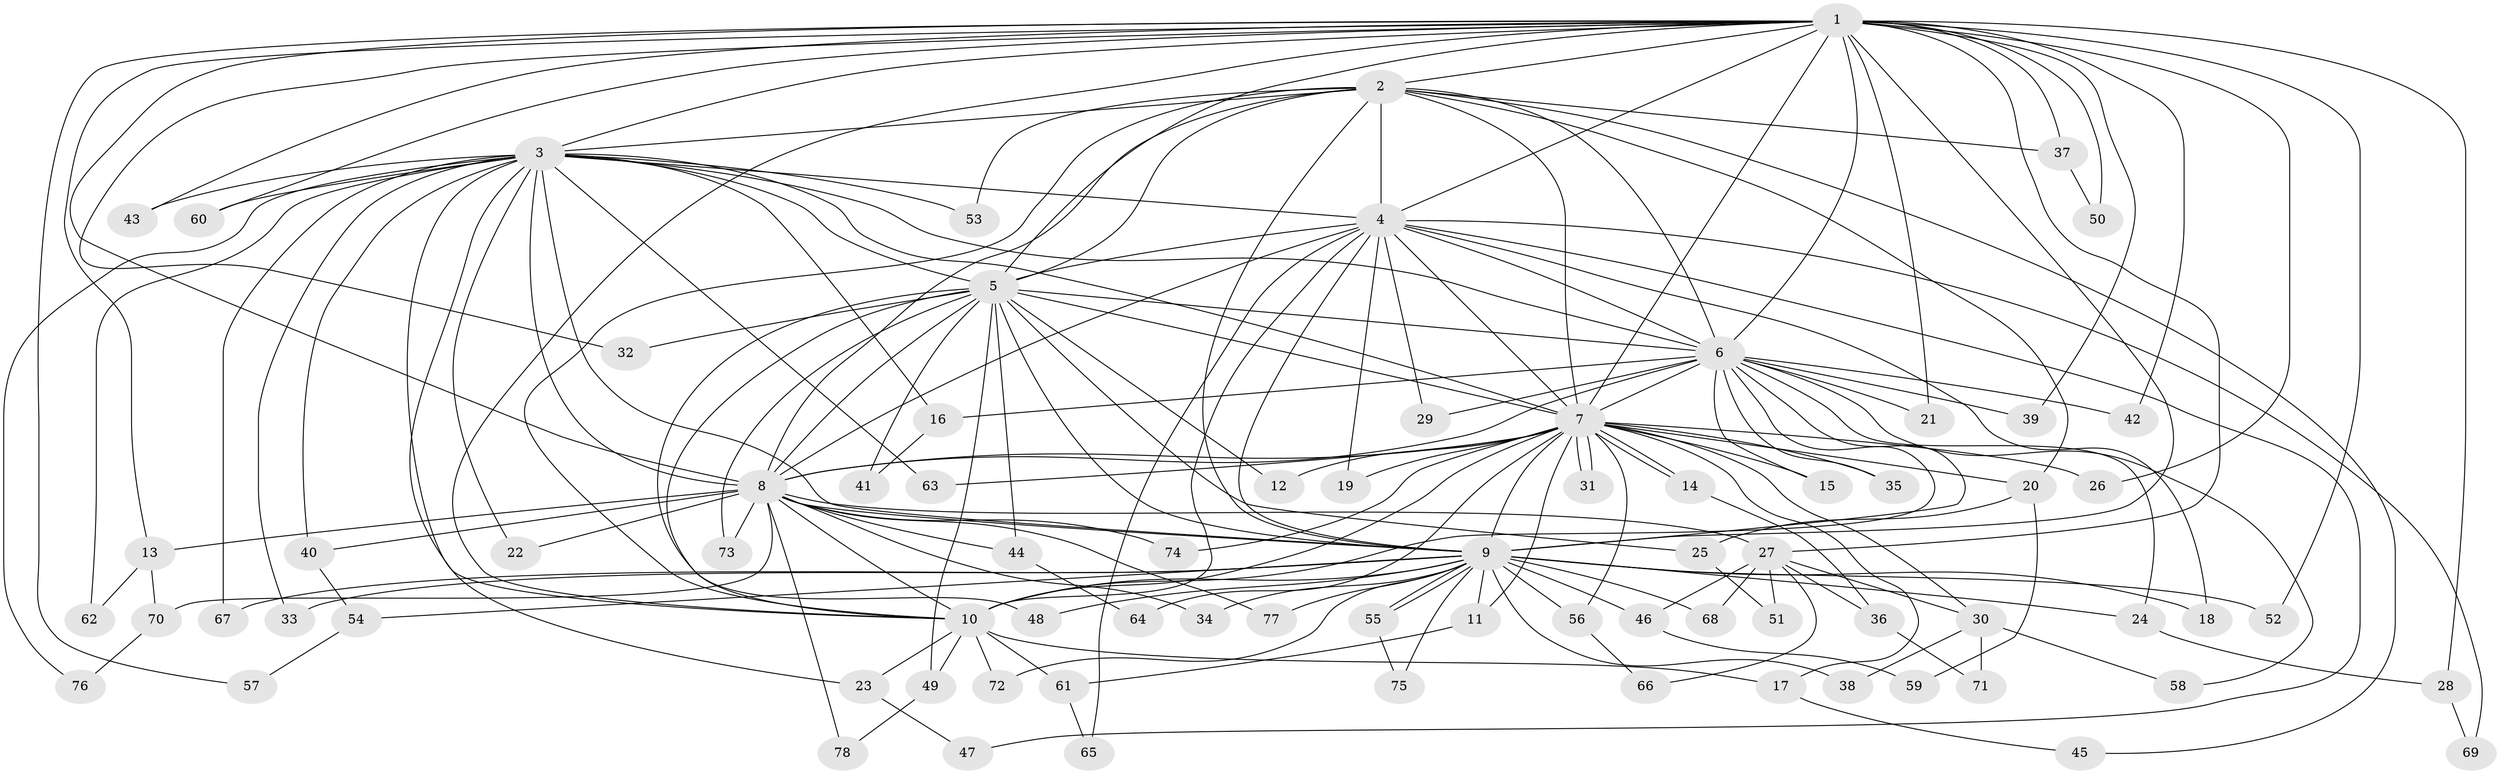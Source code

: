 // coarse degree distribution, {12: 0.05128205128205128, 3: 0.3076923076923077, 2: 0.358974358974359, 11: 0.02564102564102564, 17: 0.07692307692307693, 4: 0.02564102564102564, 1: 0.05128205128205128, 5: 0.02564102564102564, 18: 0.02564102564102564, 8: 0.02564102564102564, 13: 0.02564102564102564}
// Generated by graph-tools (version 1.1) at 2025/36/03/04/25 23:36:38]
// undirected, 78 vertices, 181 edges
graph export_dot {
  node [color=gray90,style=filled];
  1;
  2;
  3;
  4;
  5;
  6;
  7;
  8;
  9;
  10;
  11;
  12;
  13;
  14;
  15;
  16;
  17;
  18;
  19;
  20;
  21;
  22;
  23;
  24;
  25;
  26;
  27;
  28;
  29;
  30;
  31;
  32;
  33;
  34;
  35;
  36;
  37;
  38;
  39;
  40;
  41;
  42;
  43;
  44;
  45;
  46;
  47;
  48;
  49;
  50;
  51;
  52;
  53;
  54;
  55;
  56;
  57;
  58;
  59;
  60;
  61;
  62;
  63;
  64;
  65;
  66;
  67;
  68;
  69;
  70;
  71;
  72;
  73;
  74;
  75;
  76;
  77;
  78;
  1 -- 2;
  1 -- 3;
  1 -- 4;
  1 -- 5;
  1 -- 6;
  1 -- 7;
  1 -- 8;
  1 -- 9;
  1 -- 10;
  1 -- 13;
  1 -- 21;
  1 -- 26;
  1 -- 27;
  1 -- 28;
  1 -- 32;
  1 -- 37;
  1 -- 39;
  1 -- 42;
  1 -- 43;
  1 -- 50;
  1 -- 52;
  1 -- 57;
  1 -- 60;
  2 -- 3;
  2 -- 4;
  2 -- 5;
  2 -- 6;
  2 -- 7;
  2 -- 8;
  2 -- 9;
  2 -- 10;
  2 -- 20;
  2 -- 37;
  2 -- 45;
  2 -- 53;
  3 -- 4;
  3 -- 5;
  3 -- 6;
  3 -- 7;
  3 -- 8;
  3 -- 9;
  3 -- 10;
  3 -- 16;
  3 -- 22;
  3 -- 23;
  3 -- 33;
  3 -- 40;
  3 -- 43;
  3 -- 53;
  3 -- 60;
  3 -- 62;
  3 -- 63;
  3 -- 67;
  3 -- 76;
  4 -- 5;
  4 -- 6;
  4 -- 7;
  4 -- 8;
  4 -- 9;
  4 -- 10;
  4 -- 18;
  4 -- 19;
  4 -- 29;
  4 -- 47;
  4 -- 65;
  4 -- 69;
  5 -- 6;
  5 -- 7;
  5 -- 8;
  5 -- 9;
  5 -- 10;
  5 -- 12;
  5 -- 25;
  5 -- 32;
  5 -- 41;
  5 -- 44;
  5 -- 48;
  5 -- 49;
  5 -- 73;
  6 -- 7;
  6 -- 8;
  6 -- 9;
  6 -- 10;
  6 -- 15;
  6 -- 16;
  6 -- 21;
  6 -- 24;
  6 -- 29;
  6 -- 35;
  6 -- 39;
  6 -- 42;
  6 -- 58;
  7 -- 8;
  7 -- 9;
  7 -- 10;
  7 -- 11;
  7 -- 12;
  7 -- 14;
  7 -- 14;
  7 -- 15;
  7 -- 17;
  7 -- 19;
  7 -- 20;
  7 -- 26;
  7 -- 30;
  7 -- 31;
  7 -- 31;
  7 -- 35;
  7 -- 56;
  7 -- 63;
  7 -- 64;
  7 -- 74;
  8 -- 9;
  8 -- 10;
  8 -- 13;
  8 -- 22;
  8 -- 27;
  8 -- 34;
  8 -- 40;
  8 -- 44;
  8 -- 70;
  8 -- 73;
  8 -- 74;
  8 -- 77;
  8 -- 78;
  9 -- 10;
  9 -- 11;
  9 -- 18;
  9 -- 24;
  9 -- 33;
  9 -- 34;
  9 -- 38;
  9 -- 46;
  9 -- 48;
  9 -- 52;
  9 -- 54;
  9 -- 55;
  9 -- 55;
  9 -- 56;
  9 -- 67;
  9 -- 68;
  9 -- 72;
  9 -- 75;
  9 -- 77;
  10 -- 17;
  10 -- 23;
  10 -- 49;
  10 -- 61;
  10 -- 72;
  11 -- 61;
  13 -- 62;
  13 -- 70;
  14 -- 36;
  16 -- 41;
  17 -- 45;
  20 -- 25;
  20 -- 59;
  23 -- 47;
  24 -- 28;
  25 -- 51;
  27 -- 30;
  27 -- 36;
  27 -- 46;
  27 -- 51;
  27 -- 66;
  27 -- 68;
  28 -- 69;
  30 -- 38;
  30 -- 58;
  30 -- 71;
  36 -- 71;
  37 -- 50;
  40 -- 54;
  44 -- 64;
  46 -- 59;
  49 -- 78;
  54 -- 57;
  55 -- 75;
  56 -- 66;
  61 -- 65;
  70 -- 76;
}

